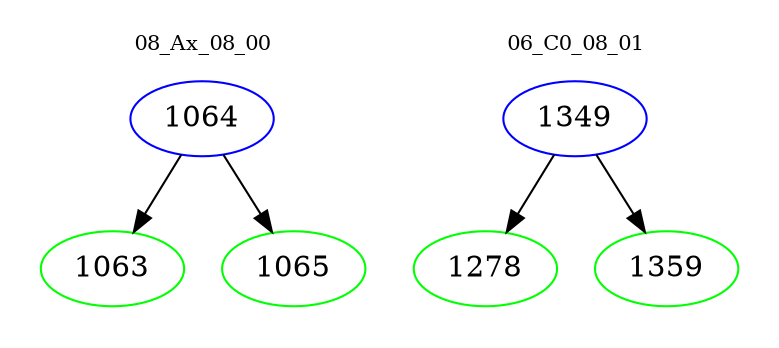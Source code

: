 digraph{
subgraph cluster_0 {
color = white
label = "08_Ax_08_00";
fontsize=10;
T0_1064 [label="1064", color="blue"]
T0_1064 -> T0_1063 [color="black"]
T0_1063 [label="1063", color="green"]
T0_1064 -> T0_1065 [color="black"]
T0_1065 [label="1065", color="green"]
}
subgraph cluster_1 {
color = white
label = "06_C0_08_01";
fontsize=10;
T1_1349 [label="1349", color="blue"]
T1_1349 -> T1_1278 [color="black"]
T1_1278 [label="1278", color="green"]
T1_1349 -> T1_1359 [color="black"]
T1_1359 [label="1359", color="green"]
}
}

